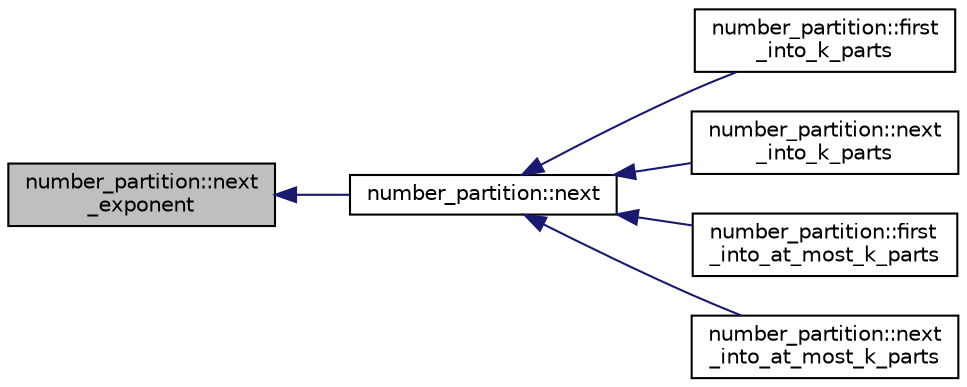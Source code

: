 digraph "number_partition::next_exponent"
{
  edge [fontname="Helvetica",fontsize="10",labelfontname="Helvetica",labelfontsize="10"];
  node [fontname="Helvetica",fontsize="10",shape=record];
  rankdir="LR";
  Node1131 [label="number_partition::next\l_exponent",height=0.2,width=0.4,color="black", fillcolor="grey75", style="filled", fontcolor="black"];
  Node1131 -> Node1132 [dir="back",color="midnightblue",fontsize="10",style="solid",fontname="Helvetica"];
  Node1132 [label="number_partition::next",height=0.2,width=0.4,color="black", fillcolor="white", style="filled",URL="$df/d50/classnumber__partition.html#a4a374717cef3ac7d21308151a19f7ec0"];
  Node1132 -> Node1133 [dir="back",color="midnightblue",fontsize="10",style="solid",fontname="Helvetica"];
  Node1133 [label="number_partition::first\l_into_k_parts",height=0.2,width=0.4,color="black", fillcolor="white", style="filled",URL="$df/d50/classnumber__partition.html#a5c27373cb7638344c463e32ed63e7e51"];
  Node1132 -> Node1134 [dir="back",color="midnightblue",fontsize="10",style="solid",fontname="Helvetica"];
  Node1134 [label="number_partition::next\l_into_k_parts",height=0.2,width=0.4,color="black", fillcolor="white", style="filled",URL="$df/d50/classnumber__partition.html#a6067c3203b1dbaa8e77bca841132f442"];
  Node1132 -> Node1135 [dir="back",color="midnightblue",fontsize="10",style="solid",fontname="Helvetica"];
  Node1135 [label="number_partition::first\l_into_at_most_k_parts",height=0.2,width=0.4,color="black", fillcolor="white", style="filled",URL="$df/d50/classnumber__partition.html#a36626dcbbaddba73cef7ff5c4521b325"];
  Node1132 -> Node1136 [dir="back",color="midnightblue",fontsize="10",style="solid",fontname="Helvetica"];
  Node1136 [label="number_partition::next\l_into_at_most_k_parts",height=0.2,width=0.4,color="black", fillcolor="white", style="filled",URL="$df/d50/classnumber__partition.html#a5fe0dbb26444dd0f5a487dacb93e715b"];
}
